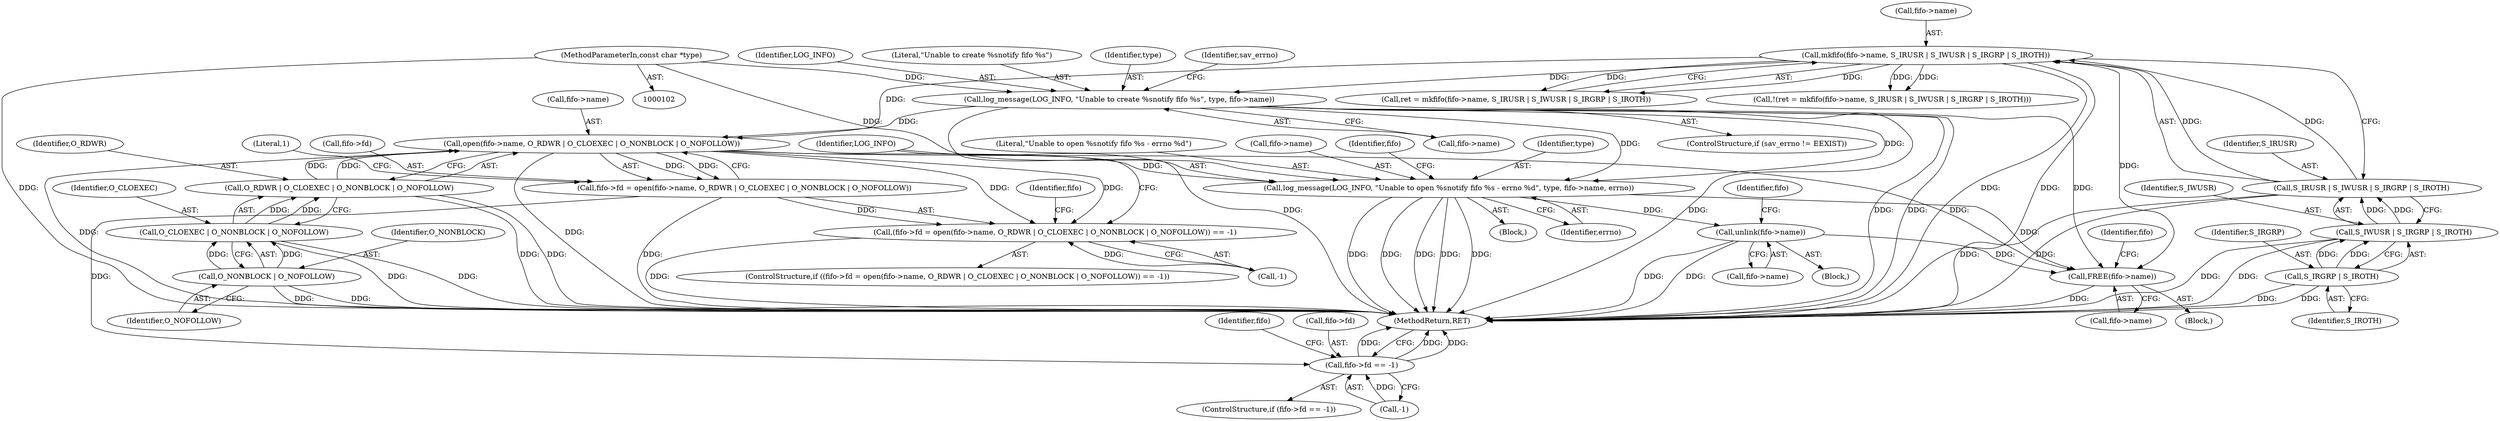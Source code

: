 digraph "0_keepalived_04f2d32871bb3b11d7dc024039952f2fe2750306_10@API" {
"1000178" [label="(Call,open(fifo->name, O_RDWR | O_CLOEXEC | O_NONBLOCK | O_NOFOLLOW))"];
"1000121" [label="(Call,mkfifo(fifo->name, S_IRUSR | S_IWUSR | S_IRGRP | S_IROTH))"];
"1000125" [label="(Call,S_IRUSR | S_IWUSR | S_IRGRP | S_IROTH)"];
"1000127" [label="(Call,S_IWUSR | S_IRGRP | S_IROTH)"];
"1000129" [label="(Call,S_IRGRP | S_IROTH)"];
"1000146" [label="(Call,log_message(LOG_INFO, \"Unable to create %snotify fifo %s\", type, fifo->name))"];
"1000105" [label="(MethodParameterIn,const char *type)"];
"1000182" [label="(Call,O_RDWR | O_CLOEXEC | O_NONBLOCK | O_NOFOLLOW)"];
"1000184" [label="(Call,O_CLOEXEC | O_NONBLOCK | O_NOFOLLOW)"];
"1000186" [label="(Call,O_NONBLOCK | O_NOFOLLOW)"];
"1000173" [label="(Call,(fifo->fd = open(fifo->name, O_RDWR | O_CLOEXEC | O_NONBLOCK | O_NOFOLLOW)) == -1)"];
"1000174" [label="(Call,fifo->fd = open(fifo->name, O_RDWR | O_CLOEXEC | O_NONBLOCK | O_NOFOLLOW))"];
"1000215" [label="(Call,fifo->fd == -1)"];
"1000192" [label="(Call,log_message(LOG_INFO, \"Unable to open %snotify fifo %s - errno %d\", type, fifo->name, errno))"];
"1000205" [label="(Call,unlink(fifo->name))"];
"1000222" [label="(Call,FREE(fifo->name))"];
"1000222" [label="(Call,FREE(fifo->name))"];
"1000150" [label="(Call,fifo->name)"];
"1000231" [label="(MethodReturn,RET)"];
"1000105" [label="(MethodParameterIn,const char *type)"];
"1000194" [label="(Literal,\"Unable to open %snotify fifo %s - errno %d\")"];
"1000126" [label="(Identifier,S_IRUSR)"];
"1000205" [label="(Call,unlink(fifo->name))"];
"1000185" [label="(Identifier,O_CLOEXEC)"];
"1000228" [label="(Identifier,fifo)"];
"1000179" [label="(Call,fifo->name)"];
"1000119" [label="(Call,ret = mkfifo(fifo->name, S_IRUSR | S_IWUSR | S_IRGRP | S_IROTH))"];
"1000191" [label="(Block,)"];
"1000214" [label="(ControlStructure,if (fifo->fd == -1))"];
"1000189" [label="(Call,-1)"];
"1000129" [label="(Call,S_IRGRP | S_IROTH)"];
"1000187" [label="(Identifier,O_NONBLOCK)"];
"1000174" [label="(Call,fifo->fd = open(fifo->name, O_RDWR | O_CLOEXEC | O_NONBLOCK | O_NOFOLLOW))"];
"1000127" [label="(Call,S_IWUSR | S_IRGRP | S_IROTH)"];
"1000178" [label="(Call,open(fifo->name, O_RDWR | O_CLOEXEC | O_NONBLOCK | O_NOFOLLOW))"];
"1000224" [label="(Identifier,fifo)"];
"1000147" [label="(Identifier,LOG_INFO)"];
"1000148" [label="(Literal,\"Unable to create %snotify fifo %s\")"];
"1000221" [label="(Block,)"];
"1000121" [label="(Call,mkfifo(fifo->name, S_IRUSR | S_IWUSR | S_IRGRP | S_IROTH))"];
"1000186" [label="(Call,O_NONBLOCK | O_NOFOLLOW)"];
"1000192" [label="(Call,log_message(LOG_INFO, \"Unable to open %snotify fifo %s - errno %d\", type, fifo->name, errno))"];
"1000215" [label="(Call,fifo->fd == -1)"];
"1000196" [label="(Call,fifo->name)"];
"1000219" [label="(Call,-1)"];
"1000131" [label="(Identifier,S_IROTH)"];
"1000146" [label="(Call,log_message(LOG_INFO, \"Unable to create %snotify fifo %s\", type, fifo->name))"];
"1000128" [label="(Identifier,S_IWUSR)"];
"1000217" [label="(Identifier,fifo)"];
"1000188" [label="(Identifier,O_NOFOLLOW)"];
"1000175" [label="(Call,fifo->fd)"];
"1000190" [label="(Literal,1)"];
"1000202" [label="(Identifier,fifo)"];
"1000142" [label="(ControlStructure,if (sav_errno != EEXIST))"];
"1000122" [label="(Call,fifo->name)"];
"1000125" [label="(Call,S_IRUSR | S_IWUSR | S_IRGRP | S_IROTH)"];
"1000149" [label="(Identifier,type)"];
"1000193" [label="(Identifier,LOG_INFO)"];
"1000173" [label="(Call,(fifo->fd = open(fifo->name, O_RDWR | O_CLOEXEC | O_NONBLOCK | O_NOFOLLOW)) == -1)"];
"1000182" [label="(Call,O_RDWR | O_CLOEXEC | O_NONBLOCK | O_NOFOLLOW)"];
"1000172" [label="(ControlStructure,if ((fifo->fd = open(fifo->name, O_RDWR | O_CLOEXEC | O_NONBLOCK | O_NOFOLLOW)) == -1))"];
"1000199" [label="(Identifier,errno)"];
"1000184" [label="(Call,O_CLOEXEC | O_NONBLOCK | O_NOFOLLOW)"];
"1000195" [label="(Identifier,type)"];
"1000156" [label="(Identifier,sav_errno)"];
"1000216" [label="(Call,fifo->fd)"];
"1000118" [label="(Call,!(ret = mkfifo(fifo->name, S_IRUSR | S_IWUSR | S_IRGRP | S_IROTH)))"];
"1000130" [label="(Identifier,S_IRGRP)"];
"1000206" [label="(Call,fifo->name)"];
"1000204" [label="(Block,)"];
"1000183" [label="(Identifier,O_RDWR)"];
"1000223" [label="(Call,fifo->name)"];
"1000211" [label="(Identifier,fifo)"];
"1000178" -> "1000174"  [label="AST: "];
"1000178" -> "1000182"  [label="CFG: "];
"1000179" -> "1000178"  [label="AST: "];
"1000182" -> "1000178"  [label="AST: "];
"1000174" -> "1000178"  [label="CFG: "];
"1000178" -> "1000231"  [label="DDG: "];
"1000178" -> "1000231"  [label="DDG: "];
"1000178" -> "1000173"  [label="DDG: "];
"1000178" -> "1000173"  [label="DDG: "];
"1000178" -> "1000174"  [label="DDG: "];
"1000178" -> "1000174"  [label="DDG: "];
"1000121" -> "1000178"  [label="DDG: "];
"1000146" -> "1000178"  [label="DDG: "];
"1000182" -> "1000178"  [label="DDG: "];
"1000182" -> "1000178"  [label="DDG: "];
"1000178" -> "1000192"  [label="DDG: "];
"1000178" -> "1000222"  [label="DDG: "];
"1000121" -> "1000119"  [label="AST: "];
"1000121" -> "1000125"  [label="CFG: "];
"1000122" -> "1000121"  [label="AST: "];
"1000125" -> "1000121"  [label="AST: "];
"1000119" -> "1000121"  [label="CFG: "];
"1000121" -> "1000231"  [label="DDG: "];
"1000121" -> "1000231"  [label="DDG: "];
"1000121" -> "1000118"  [label="DDG: "];
"1000121" -> "1000118"  [label="DDG: "];
"1000121" -> "1000119"  [label="DDG: "];
"1000121" -> "1000119"  [label="DDG: "];
"1000125" -> "1000121"  [label="DDG: "];
"1000125" -> "1000121"  [label="DDG: "];
"1000121" -> "1000146"  [label="DDG: "];
"1000121" -> "1000222"  [label="DDG: "];
"1000125" -> "1000127"  [label="CFG: "];
"1000126" -> "1000125"  [label="AST: "];
"1000127" -> "1000125"  [label="AST: "];
"1000125" -> "1000231"  [label="DDG: "];
"1000125" -> "1000231"  [label="DDG: "];
"1000127" -> "1000125"  [label="DDG: "];
"1000127" -> "1000125"  [label="DDG: "];
"1000127" -> "1000129"  [label="CFG: "];
"1000128" -> "1000127"  [label="AST: "];
"1000129" -> "1000127"  [label="AST: "];
"1000127" -> "1000231"  [label="DDG: "];
"1000127" -> "1000231"  [label="DDG: "];
"1000129" -> "1000127"  [label="DDG: "];
"1000129" -> "1000127"  [label="DDG: "];
"1000129" -> "1000131"  [label="CFG: "];
"1000130" -> "1000129"  [label="AST: "];
"1000131" -> "1000129"  [label="AST: "];
"1000129" -> "1000231"  [label="DDG: "];
"1000129" -> "1000231"  [label="DDG: "];
"1000146" -> "1000142"  [label="AST: "];
"1000146" -> "1000150"  [label="CFG: "];
"1000147" -> "1000146"  [label="AST: "];
"1000148" -> "1000146"  [label="AST: "];
"1000149" -> "1000146"  [label="AST: "];
"1000150" -> "1000146"  [label="AST: "];
"1000156" -> "1000146"  [label="CFG: "];
"1000146" -> "1000231"  [label="DDG: "];
"1000146" -> "1000231"  [label="DDG: "];
"1000146" -> "1000231"  [label="DDG: "];
"1000146" -> "1000231"  [label="DDG: "];
"1000105" -> "1000146"  [label="DDG: "];
"1000146" -> "1000192"  [label="DDG: "];
"1000146" -> "1000192"  [label="DDG: "];
"1000146" -> "1000222"  [label="DDG: "];
"1000105" -> "1000102"  [label="AST: "];
"1000105" -> "1000231"  [label="DDG: "];
"1000105" -> "1000192"  [label="DDG: "];
"1000182" -> "1000184"  [label="CFG: "];
"1000183" -> "1000182"  [label="AST: "];
"1000184" -> "1000182"  [label="AST: "];
"1000182" -> "1000231"  [label="DDG: "];
"1000182" -> "1000231"  [label="DDG: "];
"1000184" -> "1000182"  [label="DDG: "];
"1000184" -> "1000182"  [label="DDG: "];
"1000184" -> "1000186"  [label="CFG: "];
"1000185" -> "1000184"  [label="AST: "];
"1000186" -> "1000184"  [label="AST: "];
"1000184" -> "1000231"  [label="DDG: "];
"1000184" -> "1000231"  [label="DDG: "];
"1000186" -> "1000184"  [label="DDG: "];
"1000186" -> "1000184"  [label="DDG: "];
"1000186" -> "1000188"  [label="CFG: "];
"1000187" -> "1000186"  [label="AST: "];
"1000188" -> "1000186"  [label="AST: "];
"1000186" -> "1000231"  [label="DDG: "];
"1000186" -> "1000231"  [label="DDG: "];
"1000173" -> "1000172"  [label="AST: "];
"1000173" -> "1000189"  [label="CFG: "];
"1000174" -> "1000173"  [label="AST: "];
"1000189" -> "1000173"  [label="AST: "];
"1000193" -> "1000173"  [label="CFG: "];
"1000217" -> "1000173"  [label="CFG: "];
"1000173" -> "1000231"  [label="DDG: "];
"1000174" -> "1000173"  [label="DDG: "];
"1000189" -> "1000173"  [label="DDG: "];
"1000175" -> "1000174"  [label="AST: "];
"1000190" -> "1000174"  [label="CFG: "];
"1000174" -> "1000231"  [label="DDG: "];
"1000174" -> "1000215"  [label="DDG: "];
"1000215" -> "1000214"  [label="AST: "];
"1000215" -> "1000219"  [label="CFG: "];
"1000216" -> "1000215"  [label="AST: "];
"1000219" -> "1000215"  [label="AST: "];
"1000224" -> "1000215"  [label="CFG: "];
"1000231" -> "1000215"  [label="CFG: "];
"1000215" -> "1000231"  [label="DDG: "];
"1000215" -> "1000231"  [label="DDG: "];
"1000215" -> "1000231"  [label="DDG: "];
"1000219" -> "1000215"  [label="DDG: "];
"1000192" -> "1000191"  [label="AST: "];
"1000192" -> "1000199"  [label="CFG: "];
"1000193" -> "1000192"  [label="AST: "];
"1000194" -> "1000192"  [label="AST: "];
"1000195" -> "1000192"  [label="AST: "];
"1000196" -> "1000192"  [label="AST: "];
"1000199" -> "1000192"  [label="AST: "];
"1000202" -> "1000192"  [label="CFG: "];
"1000192" -> "1000231"  [label="DDG: "];
"1000192" -> "1000231"  [label="DDG: "];
"1000192" -> "1000231"  [label="DDG: "];
"1000192" -> "1000231"  [label="DDG: "];
"1000192" -> "1000231"  [label="DDG: "];
"1000192" -> "1000205"  [label="DDG: "];
"1000192" -> "1000222"  [label="DDG: "];
"1000205" -> "1000204"  [label="AST: "];
"1000205" -> "1000206"  [label="CFG: "];
"1000206" -> "1000205"  [label="AST: "];
"1000211" -> "1000205"  [label="CFG: "];
"1000205" -> "1000231"  [label="DDG: "];
"1000205" -> "1000231"  [label="DDG: "];
"1000205" -> "1000222"  [label="DDG: "];
"1000222" -> "1000221"  [label="AST: "];
"1000222" -> "1000223"  [label="CFG: "];
"1000223" -> "1000222"  [label="AST: "];
"1000228" -> "1000222"  [label="CFG: "];
"1000222" -> "1000231"  [label="DDG: "];
}
